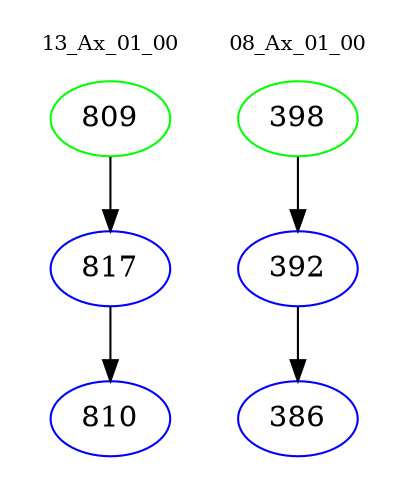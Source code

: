 digraph{
subgraph cluster_0 {
color = white
label = "13_Ax_01_00";
fontsize=10;
T0_809 [label="809", color="green"]
T0_809 -> T0_817 [color="black"]
T0_817 [label="817", color="blue"]
T0_817 -> T0_810 [color="black"]
T0_810 [label="810", color="blue"]
}
subgraph cluster_1 {
color = white
label = "08_Ax_01_00";
fontsize=10;
T1_398 [label="398", color="green"]
T1_398 -> T1_392 [color="black"]
T1_392 [label="392", color="blue"]
T1_392 -> T1_386 [color="black"]
T1_386 [label="386", color="blue"]
}
}
